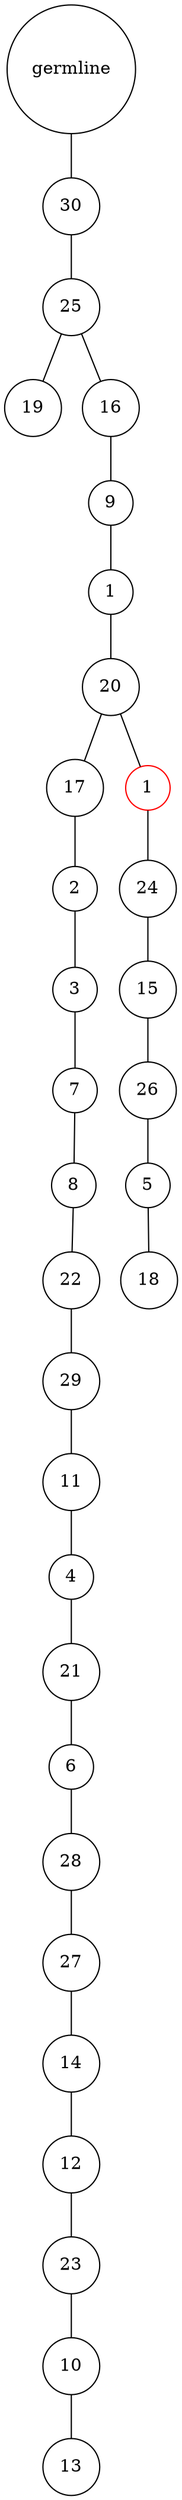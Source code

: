 graph {
	rankdir=UD;
	splines=line;
	node [shape=circle]
	"0x7f7e28491a60" [label="germline"];
	"0x7f7e28491a90" [label="30"];
	"0x7f7e28491a60" -- "0x7f7e28491a90" ;
	"0x7f7e28491ac0" [label="25"];
	"0x7f7e28491a90" -- "0x7f7e28491ac0" ;
	"0x7f7e28491af0" [label="19"];
	"0x7f7e28491ac0" -- "0x7f7e28491af0" ;
	"0x7f7e28491b20" [label="16"];
	"0x7f7e28491ac0" -- "0x7f7e28491b20" ;
	"0x7f7e28491b50" [label="9"];
	"0x7f7e28491b20" -- "0x7f7e28491b50" ;
	"0x7f7e28491b80" [label="1"];
	"0x7f7e28491b50" -- "0x7f7e28491b80" ;
	"0x7f7e28491bb0" [label="20"];
	"0x7f7e28491b80" -- "0x7f7e28491bb0" ;
	"0x7f7e28491be0" [label="17"];
	"0x7f7e28491bb0" -- "0x7f7e28491be0" ;
	"0x7f7e28491c10" [label="2"];
	"0x7f7e28491be0" -- "0x7f7e28491c10" ;
	"0x7f7e28491c40" [label="3"];
	"0x7f7e28491c10" -- "0x7f7e28491c40" ;
	"0x7f7e28491c70" [label="7"];
	"0x7f7e28491c40" -- "0x7f7e28491c70" ;
	"0x7f7e28491ca0" [label="8"];
	"0x7f7e28491c70" -- "0x7f7e28491ca0" ;
	"0x7f7e28491cd0" [label="22"];
	"0x7f7e28491ca0" -- "0x7f7e28491cd0" ;
	"0x7f7e28491d00" [label="29"];
	"0x7f7e28491cd0" -- "0x7f7e28491d00" ;
	"0x7f7e28491d30" [label="11"];
	"0x7f7e28491d00" -- "0x7f7e28491d30" ;
	"0x7f7e28491d60" [label="4"];
	"0x7f7e28491d30" -- "0x7f7e28491d60" ;
	"0x7f7e28491d90" [label="21"];
	"0x7f7e28491d60" -- "0x7f7e28491d90" ;
	"0x7f7e28491dc0" [label="6"];
	"0x7f7e28491d90" -- "0x7f7e28491dc0" ;
	"0x7f7e28491df0" [label="28"];
	"0x7f7e28491dc0" -- "0x7f7e28491df0" ;
	"0x7f7e28491e20" [label="27"];
	"0x7f7e28491df0" -- "0x7f7e28491e20" ;
	"0x7f7e28491e50" [label="14"];
	"0x7f7e28491e20" -- "0x7f7e28491e50" ;
	"0x7f7e28491e80" [label="12"];
	"0x7f7e28491e50" -- "0x7f7e28491e80" ;
	"0x7f7e28491eb0" [label="23"];
	"0x7f7e28491e80" -- "0x7f7e28491eb0" ;
	"0x7f7e28491ee0" [label="10"];
	"0x7f7e28491eb0" -- "0x7f7e28491ee0" ;
	"0x7f7e28491f10" [label="13"];
	"0x7f7e28491ee0" -- "0x7f7e28491f10" ;
	"0x7f7e28491f40" [label="1",color="red"];
	"0x7f7e28491bb0" -- "0x7f7e28491f40" ;
	"0x7f7e28491f70" [label="24"];
	"0x7f7e28491f40" -- "0x7f7e28491f70" ;
	"0x7f7e28491fa0" [label="15"];
	"0x7f7e28491f70" -- "0x7f7e28491fa0" ;
	"0x7f7e28491fd0" [label="26"];
	"0x7f7e28491fa0" -- "0x7f7e28491fd0" ;
	"0x7f7e284a0040" [label="5"];
	"0x7f7e28491fd0" -- "0x7f7e284a0040" ;
	"0x7f7e284a0070" [label="18"];
	"0x7f7e284a0040" -- "0x7f7e284a0070" ;
}
